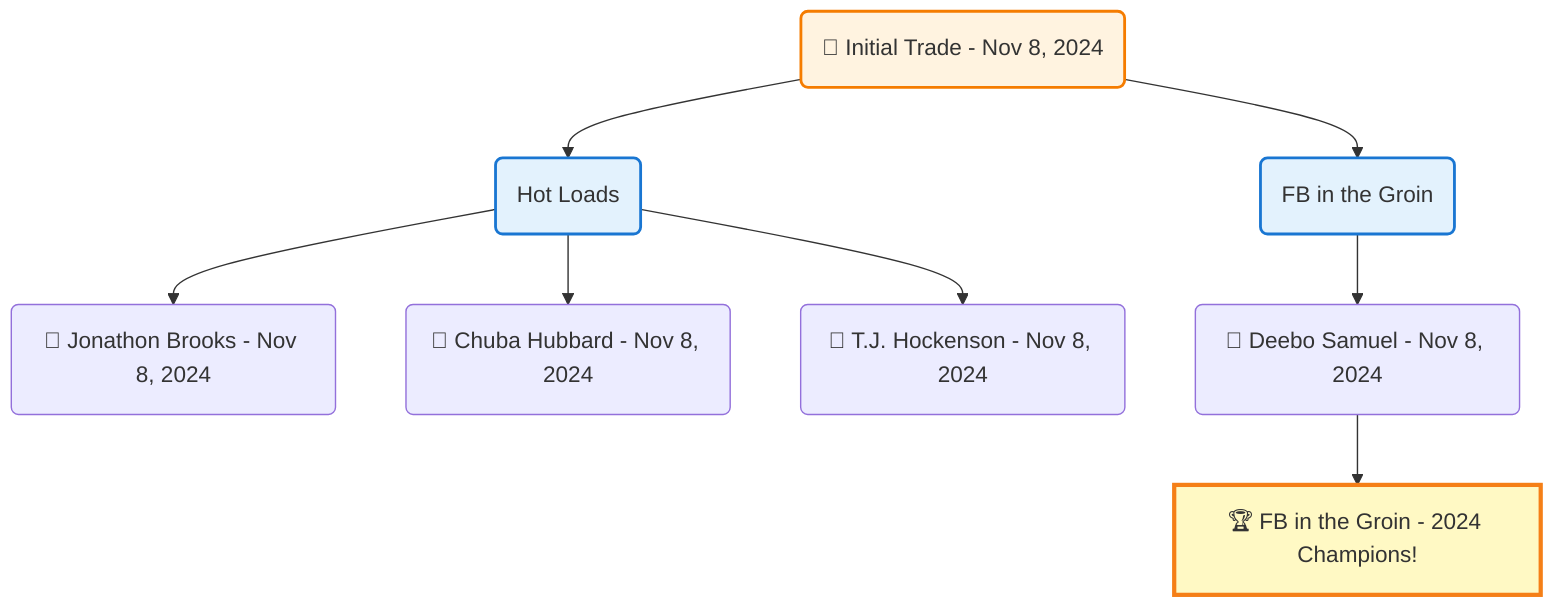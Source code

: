 flowchart TD

    TRADE_MAIN("🔄 Initial Trade - Nov 8, 2024")
    TEAM_1("Hot Loads")
    TEAM_2("FB in the Groin")
    NODE_55efec5c-40f0-4eac-aa39-112ecf0d4fdd("🔄 Jonathon Brooks - Nov 8, 2024")
    NODE_b6e6d0e1-32a1-4006-964b-12909aabe3dc("🔄 Chuba Hubbard - Nov 8, 2024")
    NODE_f2e1bb09-d8ba-407c-b875-729b1093b622("🔄 Deebo Samuel - Nov 8, 2024")
    CHAMP_f483ecf1-cd17-4991-854b-e52dfc957b45_2024["🏆 FB in the Groin - 2024 Champions!"]
    NODE_cca3d8c5-6676-443a-a4fc-ec20ffebb111("🔄 T.J. Hockenson - Nov 8, 2024")

    TRADE_MAIN --> TEAM_1
    TRADE_MAIN --> TEAM_2
    TEAM_1 --> NODE_55efec5c-40f0-4eac-aa39-112ecf0d4fdd
    TEAM_1 --> NODE_b6e6d0e1-32a1-4006-964b-12909aabe3dc
    TEAM_2 --> NODE_f2e1bb09-d8ba-407c-b875-729b1093b622
    NODE_f2e1bb09-d8ba-407c-b875-729b1093b622 --> CHAMP_f483ecf1-cd17-4991-854b-e52dfc957b45_2024
    TEAM_1 --> NODE_cca3d8c5-6676-443a-a4fc-ec20ffebb111

    %% Node styling
    classDef teamNode fill:#e3f2fd,stroke:#1976d2,stroke-width:2px
    classDef tradeNode fill:#fff3e0,stroke:#f57c00,stroke-width:2px
    classDef playerNode fill:#f3e5f5,stroke:#7b1fa2,stroke-width:1px
    classDef nonRootPlayerNode fill:#f5f5f5,stroke:#757575,stroke-width:1px
    classDef endNode fill:#ffebee,stroke:#c62828,stroke-width:2px
    classDef waiverNode fill:#e8f5e8,stroke:#388e3c,stroke-width:2px
    classDef championshipNode fill:#fff9c4,stroke:#f57f17,stroke-width:3px

    class TEAM_1,TEAM_2 teamNode
    class CHAMP_f483ecf1-cd17-4991-854b-e52dfc957b45_2024 championshipNode
    class TRADE_MAIN tradeNode